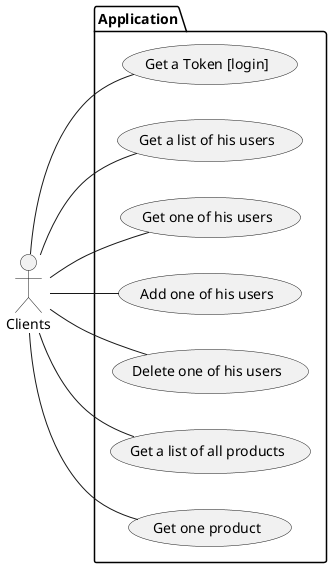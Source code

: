 @startuml
left to right direction
:Clients:

package Application {
		Clients -- (Get a Token [login])
		Clients -- (Get a list of his users)
		Clients -- (Get one of his users)
		Clients -- (Add one of his users)
		Clients -- (Delete one of his users)
		Clients -- (Get a list of all products)
    Clients -- (Get one product)
}
@enduml
